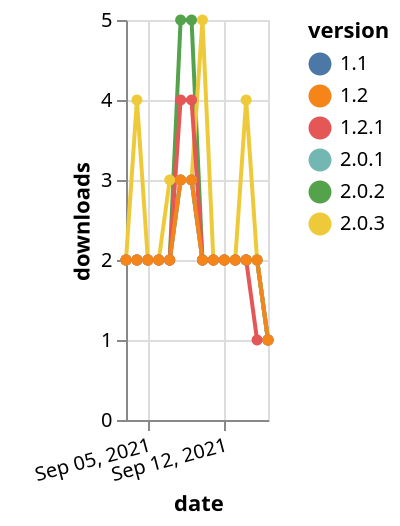 {"$schema": "https://vega.github.io/schema/vega-lite/v5.json", "description": "A simple bar chart with embedded data.", "data": {"values": [{"date": "2021-09-03", "total": 2733, "delta": 2, "version": "2.0.2"}, {"date": "2021-09-04", "total": 2735, "delta": 2, "version": "2.0.2"}, {"date": "2021-09-05", "total": 2737, "delta": 2, "version": "2.0.2"}, {"date": "2021-09-06", "total": 2739, "delta": 2, "version": "2.0.2"}, {"date": "2021-09-07", "total": 2741, "delta": 2, "version": "2.0.2"}, {"date": "2021-09-08", "total": 2746, "delta": 5, "version": "2.0.2"}, {"date": "2021-09-09", "total": 2751, "delta": 5, "version": "2.0.2"}, {"date": "2021-09-10", "total": 2753, "delta": 2, "version": "2.0.2"}, {"date": "2021-09-11", "total": 2755, "delta": 2, "version": "2.0.2"}, {"date": "2021-09-12", "total": 2757, "delta": 2, "version": "2.0.2"}, {"date": "2021-09-13", "total": 2759, "delta": 2, "version": "2.0.2"}, {"date": "2021-09-14", "total": 2761, "delta": 2, "version": "2.0.2"}, {"date": "2021-09-15", "total": 2763, "delta": 2, "version": "2.0.2"}, {"date": "2021-09-16", "total": 2764, "delta": 1, "version": "2.0.2"}, {"date": "2021-09-03", "total": 2605, "delta": 2, "version": "1.1"}, {"date": "2021-09-04", "total": 2607, "delta": 2, "version": "1.1"}, {"date": "2021-09-05", "total": 2609, "delta": 2, "version": "1.1"}, {"date": "2021-09-06", "total": 2611, "delta": 2, "version": "1.1"}, {"date": "2021-09-07", "total": 2613, "delta": 2, "version": "1.1"}, {"date": "2021-09-08", "total": 2616, "delta": 3, "version": "1.1"}, {"date": "2021-09-09", "total": 2619, "delta": 3, "version": "1.1"}, {"date": "2021-09-10", "total": 2621, "delta": 2, "version": "1.1"}, {"date": "2021-09-11", "total": 2623, "delta": 2, "version": "1.1"}, {"date": "2021-09-12", "total": 2625, "delta": 2, "version": "1.1"}, {"date": "2021-09-13", "total": 2627, "delta": 2, "version": "1.1"}, {"date": "2021-09-14", "total": 2629, "delta": 2, "version": "1.1"}, {"date": "2021-09-15", "total": 2631, "delta": 2, "version": "1.1"}, {"date": "2021-09-16", "total": 2632, "delta": 1, "version": "1.1"}, {"date": "2021-09-03", "total": 2298, "delta": 2, "version": "2.0.3"}, {"date": "2021-09-04", "total": 2302, "delta": 4, "version": "2.0.3"}, {"date": "2021-09-05", "total": 2304, "delta": 2, "version": "2.0.3"}, {"date": "2021-09-06", "total": 2306, "delta": 2, "version": "2.0.3"}, {"date": "2021-09-07", "total": 2309, "delta": 3, "version": "2.0.3"}, {"date": "2021-09-08", "total": 2312, "delta": 3, "version": "2.0.3"}, {"date": "2021-09-09", "total": 2315, "delta": 3, "version": "2.0.3"}, {"date": "2021-09-10", "total": 2320, "delta": 5, "version": "2.0.3"}, {"date": "2021-09-11", "total": 2322, "delta": 2, "version": "2.0.3"}, {"date": "2021-09-12", "total": 2324, "delta": 2, "version": "2.0.3"}, {"date": "2021-09-13", "total": 2326, "delta": 2, "version": "2.0.3"}, {"date": "2021-09-14", "total": 2330, "delta": 4, "version": "2.0.3"}, {"date": "2021-09-15", "total": 2332, "delta": 2, "version": "2.0.3"}, {"date": "2021-09-16", "total": 2333, "delta": 1, "version": "2.0.3"}, {"date": "2021-09-03", "total": 2282, "delta": 2, "version": "2.0.1"}, {"date": "2021-09-04", "total": 2284, "delta": 2, "version": "2.0.1"}, {"date": "2021-09-05", "total": 2286, "delta": 2, "version": "2.0.1"}, {"date": "2021-09-06", "total": 2288, "delta": 2, "version": "2.0.1"}, {"date": "2021-09-07", "total": 2290, "delta": 2, "version": "2.0.1"}, {"date": "2021-09-08", "total": 2293, "delta": 3, "version": "2.0.1"}, {"date": "2021-09-09", "total": 2296, "delta": 3, "version": "2.0.1"}, {"date": "2021-09-10", "total": 2298, "delta": 2, "version": "2.0.1"}, {"date": "2021-09-11", "total": 2300, "delta": 2, "version": "2.0.1"}, {"date": "2021-09-12", "total": 2302, "delta": 2, "version": "2.0.1"}, {"date": "2021-09-13", "total": 2304, "delta": 2, "version": "2.0.1"}, {"date": "2021-09-14", "total": 2306, "delta": 2, "version": "2.0.1"}, {"date": "2021-09-15", "total": 2308, "delta": 2, "version": "2.0.1"}, {"date": "2021-09-16", "total": 2309, "delta": 1, "version": "2.0.1"}, {"date": "2021-09-03", "total": 2562, "delta": 2, "version": "1.2.1"}, {"date": "2021-09-04", "total": 2564, "delta": 2, "version": "1.2.1"}, {"date": "2021-09-05", "total": 2566, "delta": 2, "version": "1.2.1"}, {"date": "2021-09-06", "total": 2568, "delta": 2, "version": "1.2.1"}, {"date": "2021-09-07", "total": 2570, "delta": 2, "version": "1.2.1"}, {"date": "2021-09-08", "total": 2574, "delta": 4, "version": "1.2.1"}, {"date": "2021-09-09", "total": 2578, "delta": 4, "version": "1.2.1"}, {"date": "2021-09-10", "total": 2580, "delta": 2, "version": "1.2.1"}, {"date": "2021-09-11", "total": 2582, "delta": 2, "version": "1.2.1"}, {"date": "2021-09-12", "total": 2584, "delta": 2, "version": "1.2.1"}, {"date": "2021-09-13", "total": 2586, "delta": 2, "version": "1.2.1"}, {"date": "2021-09-14", "total": 2588, "delta": 2, "version": "1.2.1"}, {"date": "2021-09-15", "total": 2589, "delta": 1, "version": "1.2.1"}, {"date": "2021-09-16", "total": 2590, "delta": 1, "version": "1.2.1"}, {"date": "2021-09-03", "total": 2571, "delta": 2, "version": "1.2"}, {"date": "2021-09-04", "total": 2573, "delta": 2, "version": "1.2"}, {"date": "2021-09-05", "total": 2575, "delta": 2, "version": "1.2"}, {"date": "2021-09-06", "total": 2577, "delta": 2, "version": "1.2"}, {"date": "2021-09-07", "total": 2579, "delta": 2, "version": "1.2"}, {"date": "2021-09-08", "total": 2582, "delta": 3, "version": "1.2"}, {"date": "2021-09-09", "total": 2585, "delta": 3, "version": "1.2"}, {"date": "2021-09-10", "total": 2587, "delta": 2, "version": "1.2"}, {"date": "2021-09-11", "total": 2589, "delta": 2, "version": "1.2"}, {"date": "2021-09-12", "total": 2591, "delta": 2, "version": "1.2"}, {"date": "2021-09-13", "total": 2593, "delta": 2, "version": "1.2"}, {"date": "2021-09-14", "total": 2595, "delta": 2, "version": "1.2"}, {"date": "2021-09-15", "total": 2597, "delta": 2, "version": "1.2"}, {"date": "2021-09-16", "total": 2598, "delta": 1, "version": "1.2"}]}, "width": "container", "mark": {"type": "line", "point": {"filled": true}}, "encoding": {"x": {"field": "date", "type": "temporal", "timeUnit": "yearmonthdate", "title": "date", "axis": {"labelAngle": -15}}, "y": {"field": "delta", "type": "quantitative", "title": "downloads"}, "color": {"field": "version", "type": "nominal"}, "tooltip": {"field": "delta"}}}